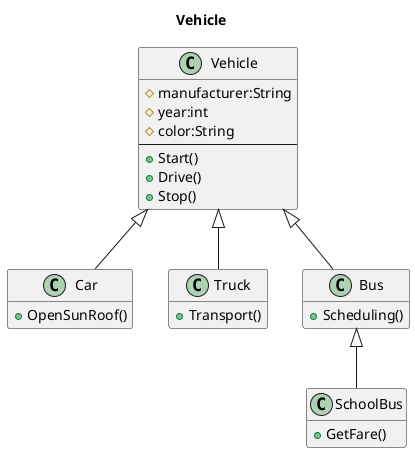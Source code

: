 @startuml
title Vehicle

class Vehicle{
    #manufacturer:String
    #year:int
    #color:String
    --
    +Start()
    +Drive()
    +Stop()
}

class Car extends Vehicle{
    +OpenSunRoof()
}

class Truck extends Vehicle{
    +Transport()
}

class Bus extends Vehicle{
    +Scheduling()
}

class SchoolBus extends Bus{
    +GetFare()
}

hide empty member
@enduml